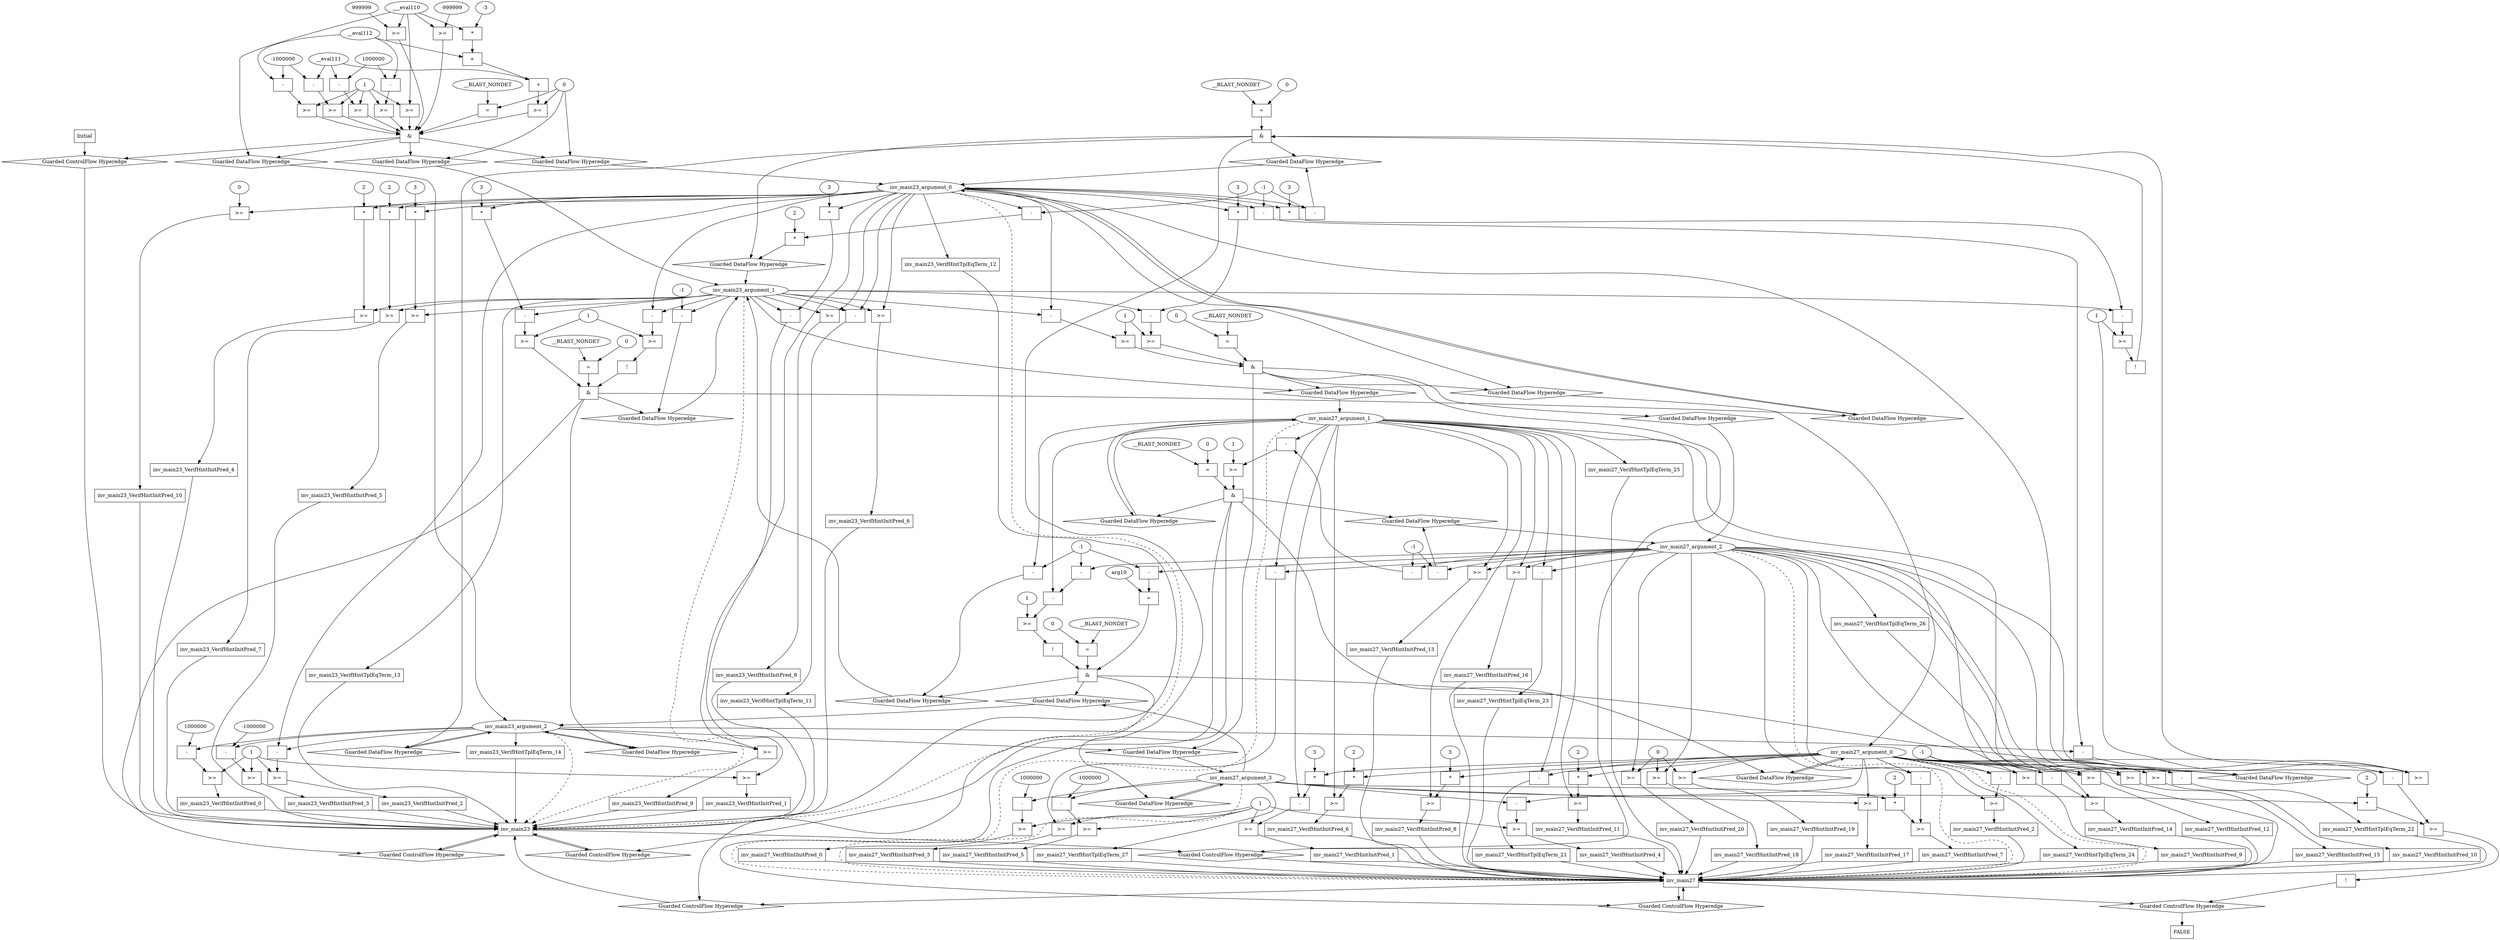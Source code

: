 digraph dag {
inv_main23 [label="inv_main23" shape="rect"];
inv_main27 [label="inv_main27" shape="rect"];
FALSE [label="FALSE" shape="rect"];
Initial [label="Initial" shape="rect"];
ControlFowHyperEdge_0 [label="Guarded ControlFlow Hyperedge" shape="diamond"];
Initial -> ControlFowHyperEdge_0[label=""]
ControlFowHyperEdge_0 -> inv_main23[label=""]
ControlFowHyperEdge_1 [label="Guarded ControlFlow Hyperedge" shape="diamond"];
inv_main23 -> ControlFowHyperEdge_1[label=""]
ControlFowHyperEdge_1 -> inv_main23[label=""]
ControlFowHyperEdge_2 [label="Guarded ControlFlow Hyperedge" shape="diamond"];
inv_main23 -> ControlFowHyperEdge_2[label=""]
ControlFowHyperEdge_2 -> inv_main27[label=""]
ControlFowHyperEdge_3 [label="Guarded ControlFlow Hyperedge" shape="diamond"];
inv_main23 -> ControlFowHyperEdge_3[label=""]
ControlFowHyperEdge_3 -> inv_main23[label=""]
ControlFowHyperEdge_4 [label="Guarded ControlFlow Hyperedge" shape="diamond"];
inv_main27 -> ControlFowHyperEdge_4[label=""]
ControlFowHyperEdge_4 -> inv_main27[label=""]
ControlFowHyperEdge_5 [label="Guarded ControlFlow Hyperedge" shape="diamond"];
inv_main27 -> ControlFowHyperEdge_5[label=""]
ControlFowHyperEdge_5 -> inv_main23[label=""]
ControlFowHyperEdge_6 [label="Guarded ControlFlow Hyperedge" shape="diamond"];
inv_main27 -> ControlFowHyperEdge_6[label=""]
ControlFowHyperEdge_6 -> FALSE[label=""]
inv_main23_argument_0 [label="inv_main23_argument_0" shape="oval"];
inv_main23_argument_0 -> inv_main23[label="" style="dashed"]
inv_main23_argument_1 [label="inv_main23_argument_1" shape="oval"];
inv_main23_argument_1 -> inv_main23[label="" style="dashed"]
inv_main23_argument_2 [label="inv_main23_argument_2" shape="oval"];
inv_main23_argument_2 -> inv_main23[label="" style="dashed"]
inv_main27_argument_0 [label="inv_main27_argument_0" shape="oval"];
inv_main27_argument_0 -> inv_main27[label="" style="dashed"]
inv_main27_argument_1 [label="inv_main27_argument_1" shape="oval"];
inv_main27_argument_1 -> inv_main27[label="" style="dashed"]
inv_main27_argument_2 [label="inv_main27_argument_2" shape="oval"];
inv_main27_argument_2 -> inv_main27[label="" style="dashed"]
inv_main27_argument_3 [label="inv_main27_argument_3" shape="oval"];
inv_main27_argument_3 -> inv_main27[label="" style="dashed"]

xxxinv_main23___Initial_0xxx_and [label="&" shape="rect"];
xxxinv_main23___Initial_0xxxguard5_node_0 [label=">=" shape="rect"];
xxxinv_main23___Initial_0xxxguard5_node_1 [label="999999"];
xxxinv_main23___Initial_0xxxguard5_node_1->xxxinv_main23___Initial_0xxxguard5_node_0
xxxinv_main23___Initial_0xxxdataFlow2_node_0->xxxinv_main23___Initial_0xxxguard5_node_0

xxxinv_main23___Initial_0xxxguard5_node_0->xxxinv_main23___Initial_0xxx_and [label=""];
xxxinv_main23___Initial_0xxxguard3_node_0 [label="=" shape="rect"];
xxxinv_main23___Initial_0xxxguard3_node_2 [label="__BLAST_NONDET"];
xxxinv_main23___Initial_0xxxdataFlow_0_node_0->xxxinv_main23___Initial_0xxxguard3_node_0
xxxinv_main23___Initial_0xxxguard3_node_2->xxxinv_main23___Initial_0xxxguard3_node_0

xxxinv_main23___Initial_0xxxguard3_node_0->xxxinv_main23___Initial_0xxx_and [label=""];
xxxinv_main23___Initial_0xxxguard6_node_0 [label=">=" shape="rect"];
xxxinv_main23___Initial_0xxxguard6_node_1 [label="+" shape="rect"];
xxxinv_main23___Initial_0xxxguard6_node_3 [label="+" shape="rect"];
xxxinv_main23___Initial_0xxxguard6_node_5 [label="*" shape="rect"];
xxxinv_main23___Initial_0xxxguard6_node_6 [label="-3"];
xxxinv_main23___Initial_0xxxguard6_node_1->xxxinv_main23___Initial_0xxxguard6_node_0
xxxinv_main23___Initial_0xxxdataFlow_0_node_0->xxxinv_main23___Initial_0xxxguard6_node_0
xxxinv_main23___Initial_0xxxguard_0_node_2->xxxinv_main23___Initial_0xxxguard6_node_1
xxxinv_main23___Initial_0xxxguard6_node_3->xxxinv_main23___Initial_0xxxguard6_node_1
xxxinv_main23___Initial_0xxxguard2_node_3->xxxinv_main23___Initial_0xxxguard6_node_3
xxxinv_main23___Initial_0xxxguard6_node_5->xxxinv_main23___Initial_0xxxguard6_node_3
xxxinv_main23___Initial_0xxxdataFlow2_node_0->xxxinv_main23___Initial_0xxxguard6_node_5
xxxinv_main23___Initial_0xxxguard6_node_6->xxxinv_main23___Initial_0xxxguard6_node_5

xxxinv_main23___Initial_0xxxguard6_node_0->xxxinv_main23___Initial_0xxx_and [label=""];
xxxinv_main23___Initial_0xxxguard4_node_0 [label=">=" shape="rect"];
xxxinv_main23___Initial_0xxxdataFlow2_node_0->xxxinv_main23___Initial_0xxxguard4_node_0
xxxinv_main23___Initial_0xxxguard_0_node_4->xxxinv_main23___Initial_0xxxguard4_node_0

xxxinv_main23___Initial_0xxxguard4_node_0->xxxinv_main23___Initial_0xxx_and [label=""];
xxxinv_main23___Initial_0xxxguard7_node_0 [label=">=" shape="rect"];
xxxinv_main23___Initial_0xxxguard7_node_2 [label="-999999"];
xxxinv_main23___Initial_0xxxdataFlow2_node_0->xxxinv_main23___Initial_0xxxguard7_node_0
xxxinv_main23___Initial_0xxxguard7_node_2->xxxinv_main23___Initial_0xxxguard7_node_0

xxxinv_main23___Initial_0xxxguard7_node_0->xxxinv_main23___Initial_0xxx_and [label=""];
xxxinv_main23___Initial_0xxxguard_0_node_0 [label=">=" shape="rect"];
xxxinv_main23___Initial_0xxxguard_0_node_1 [label="-" shape="rect"];
xxxinv_main23___Initial_0xxxguard_0_node_2 [label="__eval111"];
xxxinv_main23___Initial_0xxxguard_0_node_3 [label="-1000000"];
xxxinv_main23___Initial_0xxxguard_0_node_4 [label="1"];
xxxinv_main23___Initial_0xxxguard_0_node_1->xxxinv_main23___Initial_0xxxguard_0_node_0
xxxinv_main23___Initial_0xxxguard_0_node_4->xxxinv_main23___Initial_0xxxguard_0_node_0
xxxinv_main23___Initial_0xxxguard_0_node_2->xxxinv_main23___Initial_0xxxguard_0_node_1
xxxinv_main23___Initial_0xxxguard_0_node_3->xxxinv_main23___Initial_0xxxguard_0_node_1

xxxinv_main23___Initial_0xxxguard_0_node_0->xxxinv_main23___Initial_0xxx_and [label=""];
xxxinv_main23___Initial_0xxxguard2_node_0 [label=">=" shape="rect"];
xxxinv_main23___Initial_0xxxguard2_node_1 [label="-" shape="rect"];
xxxinv_main23___Initial_0xxxguard2_node_3 [label="__eval112"];
xxxinv_main23___Initial_0xxxguard2_node_1->xxxinv_main23___Initial_0xxxguard2_node_0
xxxinv_main23___Initial_0xxxguard_0_node_4->xxxinv_main23___Initial_0xxxguard2_node_0
xxxinv_main23___Initial_0xxxguard1_node_2->xxxinv_main23___Initial_0xxxguard2_node_1
xxxinv_main23___Initial_0xxxguard2_node_3->xxxinv_main23___Initial_0xxxguard2_node_1

xxxinv_main23___Initial_0xxxguard2_node_0->xxxinv_main23___Initial_0xxx_and [label=""];
xxxinv_main23___Initial_0xxxguard8_node_0 [label=">=" shape="rect"];
xxxinv_main23___Initial_0xxxguard8_node_1 [label="-" shape="rect"];
xxxinv_main23___Initial_0xxxguard8_node_1->xxxinv_main23___Initial_0xxxguard8_node_0
xxxinv_main23___Initial_0xxxguard_0_node_4->xxxinv_main23___Initial_0xxxguard8_node_0
xxxinv_main23___Initial_0xxxguard2_node_3->xxxinv_main23___Initial_0xxxguard8_node_1
xxxinv_main23___Initial_0xxxguard_0_node_3->xxxinv_main23___Initial_0xxxguard8_node_1

xxxinv_main23___Initial_0xxxguard8_node_0->xxxinv_main23___Initial_0xxx_and [label=""];
xxxinv_main23___Initial_0xxxguard1_node_0 [label=">=" shape="rect"];
xxxinv_main23___Initial_0xxxguard1_node_1 [label="-" shape="rect"];
xxxinv_main23___Initial_0xxxguard1_node_2 [label="1000000"];
xxxinv_main23___Initial_0xxxguard1_node_1->xxxinv_main23___Initial_0xxxguard1_node_0
xxxinv_main23___Initial_0xxxguard_0_node_4->xxxinv_main23___Initial_0xxxguard1_node_0
xxxinv_main23___Initial_0xxxguard1_node_2->xxxinv_main23___Initial_0xxxguard1_node_1
xxxinv_main23___Initial_0xxxguard_0_node_2->xxxinv_main23___Initial_0xxxguard1_node_1

xxxinv_main23___Initial_0xxxguard1_node_0->xxxinv_main23___Initial_0xxx_and [label=""];
xxxinv_main23___Initial_0xxx_and->ControlFowHyperEdge_0 [label=""];
xxxinv_main23___Initial_0xxxdataFlow_0_node_0 [label="0"];

xxxinv_main23___Initial_0xxxdataFlow_0_node_0->DataFowHyperEdge_0_inv_main23_argument_0 [label=""];

xxxinv_main23___Initial_0xxxdataFlow_0_node_0->DataFowHyperEdge_0_inv_main23_argument_1 [label=""];
xxxinv_main23___Initial_0xxxdataFlow2_node_0 [label="___eval110"];

xxxinv_main23___Initial_0xxxdataFlow2_node_0->DataFowHyperEdge_0_inv_main23_argument_2 [label=""];
xxxinv_main23___inv_main23_1xxx_and [label="&" shape="rect"];
xxxinv_main23___inv_main23_1xxxguard_0_node_0 [label=">=" shape="rect"];
xxxinv_main23___inv_main23_1xxxguard_0_node_1 [label="-" shape="rect"];
xxxinv_main23___inv_main23_1xxxguard_0_node_3 [label="-" shape="rect"];
xxxinv_main23___inv_main23_1xxxguard_0_node_6 [label="1"];
xxxinv_main23___inv_main23_1xxxguard_0_node_1->xxxinv_main23___inv_main23_1xxxguard_0_node_0
xxxinv_main23___inv_main23_1xxxguard_0_node_6->xxxinv_main23___inv_main23_1xxxguard_0_node_0
inv_main23_argument_2->xxxinv_main23___inv_main23_1xxxguard_0_node_1
xxxinv_main23___inv_main23_1xxxguard_0_node_3->xxxinv_main23___inv_main23_1xxxguard_0_node_1
inv_main23_argument_0->xxxinv_main23___inv_main23_1xxxguard_0_node_3
xxxinv_main23___inv_main23_1xxxdataFlow_0_node_2->xxxinv_main23___inv_main23_1xxxguard_0_node_3

xxxinv_main23___inv_main23_1xxxguard_0_node_0->xxxinv_main23___inv_main23_1xxx_and [label=""];
xxxinv_main23___inv_main23_1xxxguard1_node_0 [label="!" shape="rect"];
xxxinv_main23___inv_main23_1xxxguard1_node_1 [label=">=" shape="rect"];
xxxinv_main23___inv_main23_1xxxguard1_node_2 [label="-" shape="rect"];
xxxinv_main23___inv_main23_1xxxguard1_node_3 [label="*" shape="rect"];
xxxinv_main23___inv_main23_1xxxguard1_node_4 [label="3"];
xxxinv_main23___inv_main23_1xxxguard1_node_1->xxxinv_main23___inv_main23_1xxxguard1_node_0
xxxinv_main23___inv_main23_1xxxguard1_node_2->xxxinv_main23___inv_main23_1xxxguard1_node_1
xxxinv_main23___inv_main23_1xxxguard_0_node_6->xxxinv_main23___inv_main23_1xxxguard1_node_1
xxxinv_main23___inv_main23_1xxxguard1_node_3->xxxinv_main23___inv_main23_1xxxguard1_node_2
inv_main23_argument_1->xxxinv_main23___inv_main23_1xxxguard1_node_2
xxxinv_main23___inv_main23_1xxxguard1_node_4->xxxinv_main23___inv_main23_1xxxguard1_node_3
inv_main23_argument_0->xxxinv_main23___inv_main23_1xxxguard1_node_3

xxxinv_main23___inv_main23_1xxxguard1_node_0->xxxinv_main23___inv_main23_1xxx_and [label=""];
xxxinv_main23___inv_main23_1xxxguard2_node_0 [label="=" shape="rect"];
xxxinv_main23___inv_main23_1xxxguard2_node_1 [label="__BLAST_NONDET"];
xxxinv_main23___inv_main23_1xxxguard2_node_2 [label="0"];
xxxinv_main23___inv_main23_1xxxguard2_node_1->xxxinv_main23___inv_main23_1xxxguard2_node_0
xxxinv_main23___inv_main23_1xxxguard2_node_2->xxxinv_main23___inv_main23_1xxxguard2_node_0

xxxinv_main23___inv_main23_1xxxguard2_node_0->xxxinv_main23___inv_main23_1xxx_and [label=""];
xxxinv_main23___inv_main23_1xxx_and->ControlFowHyperEdge_1 [label=""];
xxxinv_main23___inv_main23_1xxxdataFlow_0_node_0 [label="-" shape="rect"];
xxxinv_main23___inv_main23_1xxxdataFlow_0_node_2 [label="-1"];
inv_main23_argument_0->xxxinv_main23___inv_main23_1xxxdataFlow_0_node_0
xxxinv_main23___inv_main23_1xxxdataFlow_0_node_2->xxxinv_main23___inv_main23_1xxxdataFlow_0_node_0

xxxinv_main23___inv_main23_1xxxdataFlow_0_node_0->DataFowHyperEdge_1_inv_main23_argument_0 [label=""];
xxxinv_main23___inv_main23_1xxxdataFlow1_node_0 [label="*" shape="rect"];
xxxinv_main23___inv_main23_1xxxdataFlow1_node_1 [label="2"];
xxxinv_main23___inv_main23_1xxxdataFlow1_node_2 [label="-" shape="rect"];
xxxinv_main23___inv_main23_1xxxdataFlow1_node_1->xxxinv_main23___inv_main23_1xxxdataFlow1_node_0
xxxinv_main23___inv_main23_1xxxdataFlow1_node_2->xxxinv_main23___inv_main23_1xxxdataFlow1_node_0
inv_main23_argument_0->xxxinv_main23___inv_main23_1xxxdataFlow1_node_2
xxxinv_main23___inv_main23_1xxxdataFlow_0_node_2->xxxinv_main23___inv_main23_1xxxdataFlow1_node_2

xxxinv_main23___inv_main23_1xxxdataFlow1_node_0->DataFowHyperEdge_1_inv_main23_argument_1 [label=""];
xxxinv_main27___inv_main23_2xxx_and [label="&" shape="rect"];
xxxinv_main27___inv_main23_2xxxguard_0_node_0 [label=">=" shape="rect"];
xxxinv_main27___inv_main23_2xxxguard_0_node_1 [label="-" shape="rect"];
xxxinv_main27___inv_main23_2xxxguard_0_node_4 [label="1"];
xxxinv_main27___inv_main23_2xxxguard_0_node_1->xxxinv_main27___inv_main23_2xxxguard_0_node_0
xxxinv_main27___inv_main23_2xxxguard_0_node_4->xxxinv_main27___inv_main23_2xxxguard_0_node_0
inv_main23_argument_1->xxxinv_main27___inv_main23_2xxxguard_0_node_1
inv_main23_argument_0->xxxinv_main27___inv_main23_2xxxguard_0_node_1

xxxinv_main27___inv_main23_2xxxguard_0_node_0->xxxinv_main27___inv_main23_2xxx_and [label=""];
xxxinv_main27___inv_main23_2xxxguard1_node_0 [label=">=" shape="rect"];
xxxinv_main27___inv_main23_2xxxguard1_node_1 [label="-" shape="rect"];
xxxinv_main27___inv_main23_2xxxguard1_node_2 [label="*" shape="rect"];
xxxinv_main27___inv_main23_2xxxguard1_node_3 [label="3"];
xxxinv_main27___inv_main23_2xxxguard1_node_1->xxxinv_main27___inv_main23_2xxxguard1_node_0
xxxinv_main27___inv_main23_2xxxguard_0_node_4->xxxinv_main27___inv_main23_2xxxguard1_node_0
xxxinv_main27___inv_main23_2xxxguard1_node_2->xxxinv_main27___inv_main23_2xxxguard1_node_1
inv_main23_argument_1->xxxinv_main27___inv_main23_2xxxguard1_node_1
xxxinv_main27___inv_main23_2xxxguard1_node_3->xxxinv_main27___inv_main23_2xxxguard1_node_2
inv_main23_argument_0->xxxinv_main27___inv_main23_2xxxguard1_node_2

xxxinv_main27___inv_main23_2xxxguard1_node_0->xxxinv_main27___inv_main23_2xxx_and [label=""];
xxxinv_main27___inv_main23_2xxxguard2_node_0 [label="=" shape="rect"];
xxxinv_main27___inv_main23_2xxxguard2_node_1 [label="__BLAST_NONDET"];
xxxinv_main27___inv_main23_2xxxguard2_node_2 [label="0"];
xxxinv_main27___inv_main23_2xxxguard2_node_1->xxxinv_main27___inv_main23_2xxxguard2_node_0
xxxinv_main27___inv_main23_2xxxguard2_node_2->xxxinv_main27___inv_main23_2xxxguard2_node_0

xxxinv_main27___inv_main23_2xxxguard2_node_0->xxxinv_main27___inv_main23_2xxx_and [label=""];
xxxinv_main27___inv_main23_2xxx_and->ControlFowHyperEdge_2 [label=""];

inv_main23_argument_0->DataFowHyperEdge_2_inv_main27_argument_0 [label=""];
xxxinv_main23___inv_main23_3xxx_and [label="&" shape="rect"];
xxxinv_main23___inv_main23_3xxxguard_0_node_0 [label="!" shape="rect"];
xxxinv_main23___inv_main23_3xxxguard_0_node_1 [label=">=" shape="rect"];
xxxinv_main23___inv_main23_3xxxguard_0_node_2 [label="-" shape="rect"];
xxxinv_main23___inv_main23_3xxxguard_0_node_5 [label="1"];
xxxinv_main23___inv_main23_3xxxguard_0_node_1->xxxinv_main23___inv_main23_3xxxguard_0_node_0
xxxinv_main23___inv_main23_3xxxguard_0_node_2->xxxinv_main23___inv_main23_3xxxguard_0_node_1
xxxinv_main23___inv_main23_3xxxguard_0_node_5->xxxinv_main23___inv_main23_3xxxguard_0_node_1
inv_main23_argument_1->xxxinv_main23___inv_main23_3xxxguard_0_node_2
inv_main23_argument_0->xxxinv_main23___inv_main23_3xxxguard_0_node_2

xxxinv_main23___inv_main23_3xxxguard_0_node_0->xxxinv_main23___inv_main23_3xxx_and [label=""];
xxxinv_main23___inv_main23_3xxxguard1_node_0 [label=">=" shape="rect"];
xxxinv_main23___inv_main23_3xxxguard1_node_1 [label="-" shape="rect"];
xxxinv_main23___inv_main23_3xxxguard1_node_2 [label="*" shape="rect"];
xxxinv_main23___inv_main23_3xxxguard1_node_3 [label="3"];
xxxinv_main23___inv_main23_3xxxguard1_node_1->xxxinv_main23___inv_main23_3xxxguard1_node_0
xxxinv_main23___inv_main23_3xxxguard_0_node_5->xxxinv_main23___inv_main23_3xxxguard1_node_0
xxxinv_main23___inv_main23_3xxxguard1_node_2->xxxinv_main23___inv_main23_3xxxguard1_node_1
inv_main23_argument_1->xxxinv_main23___inv_main23_3xxxguard1_node_1
xxxinv_main23___inv_main23_3xxxguard1_node_3->xxxinv_main23___inv_main23_3xxxguard1_node_2
inv_main23_argument_0->xxxinv_main23___inv_main23_3xxxguard1_node_2

xxxinv_main23___inv_main23_3xxxguard1_node_0->xxxinv_main23___inv_main23_3xxx_and [label=""];
xxxinv_main23___inv_main23_3xxxguard2_node_0 [label="=" shape="rect"];
xxxinv_main23___inv_main23_3xxxguard2_node_1 [label="__BLAST_NONDET"];
xxxinv_main23___inv_main23_3xxxguard2_node_2 [label="0"];
xxxinv_main23___inv_main23_3xxxguard2_node_1->xxxinv_main23___inv_main23_3xxxguard2_node_0
xxxinv_main23___inv_main23_3xxxguard2_node_2->xxxinv_main23___inv_main23_3xxxguard2_node_0

xxxinv_main23___inv_main23_3xxxguard2_node_0->xxxinv_main23___inv_main23_3xxx_and [label=""];
xxxinv_main23___inv_main23_3xxx_and->ControlFowHyperEdge_3 [label=""];

inv_main23_argument_0->DataFowHyperEdge_3_inv_main23_argument_0 [label=""];
xxxinv_main23___inv_main23_3xxxdataFlow1_node_0 [label="-" shape="rect"];
xxxinv_main23___inv_main23_3xxxdataFlow1_node_2 [label="-1"];
inv_main23_argument_1->xxxinv_main23___inv_main23_3xxxdataFlow1_node_0
xxxinv_main23___inv_main23_3xxxdataFlow1_node_2->xxxinv_main23___inv_main23_3xxxdataFlow1_node_0

xxxinv_main23___inv_main23_3xxxdataFlow1_node_0->DataFowHyperEdge_3_inv_main23_argument_1 [label=""];
xxxinv_main27___inv_main27_4xxx_and [label="&" shape="rect"];
xxxinv_main27___inv_main27_4xxxguard_0_node_0 [label=">=" shape="rect"];
xxxinv_main27___inv_main27_4xxxguard_0_node_1 [label="-" shape="rect"];
xxxinv_main27___inv_main27_4xxxguard_0_node_3 [label="-" shape="rect"];
xxxinv_main27___inv_main27_4xxxguard_0_node_6 [label="1"];
xxxinv_main27___inv_main27_4xxxguard_0_node_1->xxxinv_main27___inv_main27_4xxxguard_0_node_0
xxxinv_main27___inv_main27_4xxxguard_0_node_6->xxxinv_main27___inv_main27_4xxxguard_0_node_0
inv_main27_argument_1->xxxinv_main27___inv_main27_4xxxguard_0_node_1
xxxinv_main27___inv_main27_4xxxguard_0_node_3->xxxinv_main27___inv_main27_4xxxguard_0_node_1
inv_main27_argument_2->xxxinv_main27___inv_main27_4xxxguard_0_node_3
xxxinv_main27___inv_main27_4xxxdataFlow_0_node_2->xxxinv_main27___inv_main27_4xxxguard_0_node_3

xxxinv_main27___inv_main27_4xxxguard_0_node_0->xxxinv_main27___inv_main27_4xxx_and [label=""];
xxxinv_main27___inv_main27_4xxxguard1_node_0 [label="=" shape="rect"];
xxxinv_main27___inv_main27_4xxxguard1_node_1 [label="__BLAST_NONDET"];
xxxinv_main27___inv_main27_4xxxguard1_node_2 [label="0"];
xxxinv_main27___inv_main27_4xxxguard1_node_1->xxxinv_main27___inv_main27_4xxxguard1_node_0
xxxinv_main27___inv_main27_4xxxguard1_node_2->xxxinv_main27___inv_main27_4xxxguard1_node_0

xxxinv_main27___inv_main27_4xxxguard1_node_0->xxxinv_main27___inv_main27_4xxx_and [label=""];
xxxinv_main27___inv_main27_4xxx_and->ControlFowHyperEdge_4 [label=""];
xxxinv_main27___inv_main27_4xxxdataFlow_0_node_0 [label="-" shape="rect"];
xxxinv_main27___inv_main27_4xxxdataFlow_0_node_2 [label="-1"];
inv_main27_argument_2->xxxinv_main27___inv_main27_4xxxdataFlow_0_node_0
xxxinv_main27___inv_main27_4xxxdataFlow_0_node_2->xxxinv_main27___inv_main27_4xxxdataFlow_0_node_0

xxxinv_main27___inv_main27_4xxxdataFlow_0_node_0->DataFowHyperEdge_4_inv_main27_argument_2 [label=""];
xxxinv_main23___inv_main27_5xxx_and [label="&" shape="rect"];
xxxinv_main23___inv_main27_5xxxguard_0_node_0 [label="!" shape="rect"];
xxxinv_main23___inv_main27_5xxxguard_0_node_1 [label=">=" shape="rect"];
xxxinv_main23___inv_main27_5xxxguard_0_node_2 [label="-" shape="rect"];
xxxinv_main23___inv_main27_5xxxguard_0_node_4 [label="-" shape="rect"];
xxxinv_main23___inv_main27_5xxxguard_0_node_7 [label="1"];
xxxinv_main23___inv_main27_5xxxguard_0_node_1->xxxinv_main23___inv_main27_5xxxguard_0_node_0
xxxinv_main23___inv_main27_5xxxguard_0_node_2->xxxinv_main23___inv_main27_5xxxguard_0_node_1
xxxinv_main23___inv_main27_5xxxguard_0_node_7->xxxinv_main23___inv_main27_5xxxguard_0_node_1
inv_main27_argument_1->xxxinv_main23___inv_main27_5xxxguard_0_node_2
xxxinv_main23___inv_main27_5xxxguard_0_node_4->xxxinv_main23___inv_main27_5xxxguard_0_node_2
inv_main27_argument_2->xxxinv_main23___inv_main27_5xxxguard_0_node_4
xxxinv_main23___inv_main27_5xxxdataFlow_0_node_2->xxxinv_main23___inv_main27_5xxxguard_0_node_4

xxxinv_main23___inv_main27_5xxxguard_0_node_0->xxxinv_main23___inv_main27_5xxx_and [label=""];
xxxinv_main23___inv_main27_5xxxguard1_node_0 [label="=" shape="rect"];
xxxinv_main23___inv_main27_5xxxguard1_node_1 [label="-" shape="rect"];
xxxinv_main23___inv_main27_5xxxguard1_node_4 [label="arg10"];
xxxinv_main23___inv_main27_5xxxguard1_node_1->xxxinv_main23___inv_main27_5xxxguard1_node_0
xxxinv_main23___inv_main27_5xxxguard1_node_4->xxxinv_main23___inv_main27_5xxxguard1_node_0
inv_main27_argument_2->xxxinv_main23___inv_main27_5xxxguard1_node_1
xxxinv_main23___inv_main27_5xxxdataFlow_0_node_2->xxxinv_main23___inv_main27_5xxxguard1_node_1

xxxinv_main23___inv_main27_5xxxguard1_node_0->xxxinv_main23___inv_main27_5xxx_and [label=""];
xxxinv_main23___inv_main27_5xxxguard2_node_0 [label="=" shape="rect"];
xxxinv_main23___inv_main27_5xxxguard2_node_1 [label="__BLAST_NONDET"];
xxxinv_main23___inv_main27_5xxxguard2_node_2 [label="0"];
xxxinv_main23___inv_main27_5xxxguard2_node_1->xxxinv_main23___inv_main27_5xxxguard2_node_0
xxxinv_main23___inv_main27_5xxxguard2_node_2->xxxinv_main23___inv_main27_5xxxguard2_node_0

xxxinv_main23___inv_main27_5xxxguard2_node_0->xxxinv_main23___inv_main27_5xxx_and [label=""];
xxxinv_main23___inv_main27_5xxx_and->ControlFowHyperEdge_5 [label=""];
xxxinv_main23___inv_main27_5xxxdataFlow_0_node_0 [label="-" shape="rect"];
xxxinv_main23___inv_main27_5xxxdataFlow_0_node_2 [label="-1"];
inv_main27_argument_1->xxxinv_main23___inv_main27_5xxxdataFlow_0_node_0
xxxinv_main23___inv_main27_5xxxdataFlow_0_node_2->xxxinv_main23___inv_main27_5xxxdataFlow_0_node_0

xxxinv_main23___inv_main27_5xxxdataFlow_0_node_0->DataFowHyperEdge_5_inv_main23_argument_1 [label=""];
xxxFALSE___inv_main27_6xxxguard_0_node_0 [label="!" shape="rect"];
xxxFALSE___inv_main27_6xxxguard_0_node_1 [label=">=" shape="rect"];
xxxFALSE___inv_main27_6xxxguard_0_node_2 [label="*" shape="rect"];
xxxFALSE___inv_main27_6xxxguard_0_node_3 [label="2"];
xxxFALSE___inv_main27_6xxxguard_0_node_5 [label="-" shape="rect"];
xxxFALSE___inv_main27_6xxxguard_0_node_1->xxxFALSE___inv_main27_6xxxguard_0_node_0
xxxFALSE___inv_main27_6xxxguard_0_node_2->xxxFALSE___inv_main27_6xxxguard_0_node_1
xxxFALSE___inv_main27_6xxxguard_0_node_5->xxxFALSE___inv_main27_6xxxguard_0_node_1
xxxFALSE___inv_main27_6xxxguard_0_node_3->xxxFALSE___inv_main27_6xxxguard_0_node_2
inv_main27_argument_3->xxxFALSE___inv_main27_6xxxguard_0_node_2
inv_main27_argument_2->xxxFALSE___inv_main27_6xxxguard_0_node_5
inv_main27_argument_0->xxxFALSE___inv_main27_6xxxguard_0_node_5

xxxFALSE___inv_main27_6xxxguard_0_node_0->ControlFowHyperEdge_6 [label=""];
DataFowHyperEdge_0_inv_main23_argument_0 [label="Guarded DataFlow Hyperedge" shape="diamond"];
DataFowHyperEdge_0_inv_main23_argument_0 -> inv_main23_argument_0[label=""]
xxxinv_main23___Initial_0xxx_and -> DataFowHyperEdge_0_inv_main23_argument_0[label=""]
DataFowHyperEdge_0_inv_main23_argument_1 [label="Guarded DataFlow Hyperedge" shape="diamond"];
DataFowHyperEdge_0_inv_main23_argument_1 -> inv_main23_argument_1[label=""]
xxxinv_main23___Initial_0xxx_and -> DataFowHyperEdge_0_inv_main23_argument_1[label=""]
DataFowHyperEdge_0_inv_main23_argument_2 [label="Guarded DataFlow Hyperedge" shape="diamond"];
DataFowHyperEdge_0_inv_main23_argument_2 -> inv_main23_argument_2[label=""]
xxxinv_main23___Initial_0xxx_and -> DataFowHyperEdge_0_inv_main23_argument_2[label=""]
DataFowHyperEdge_1_inv_main23_argument_0 [label="Guarded DataFlow Hyperedge" shape="diamond"];
DataFowHyperEdge_1_inv_main23_argument_0 -> inv_main23_argument_0[label=""]
xxxinv_main23___inv_main23_1xxx_and -> DataFowHyperEdge_1_inv_main23_argument_0[label=""]
DataFowHyperEdge_1_inv_main23_argument_1 [label="Guarded DataFlow Hyperedge" shape="diamond"];
DataFowHyperEdge_1_inv_main23_argument_1 -> inv_main23_argument_1[label=""]
xxxinv_main23___inv_main23_1xxx_and -> DataFowHyperEdge_1_inv_main23_argument_1[label=""]
DataFowHyperEdge_1_inv_main23_argument_2 [label="Guarded DataFlow Hyperedge" shape="diamond"];
DataFowHyperEdge_1_inv_main23_argument_2 -> inv_main23_argument_2[label=""]
xxxinv_main23___inv_main23_1xxx_and -> DataFowHyperEdge_1_inv_main23_argument_2[label=""]
DataFowHyperEdge_2_inv_main27_argument_0 [label="Guarded DataFlow Hyperedge" shape="diamond"];
DataFowHyperEdge_2_inv_main27_argument_0 -> inv_main27_argument_0[label=""]
xxxinv_main27___inv_main23_2xxx_and -> DataFowHyperEdge_2_inv_main27_argument_0[label=""]
DataFowHyperEdge_2_inv_main27_argument_1 [label="Guarded DataFlow Hyperedge" shape="diamond"];
DataFowHyperEdge_2_inv_main27_argument_1 -> inv_main27_argument_1[label=""]
xxxinv_main27___inv_main23_2xxx_and -> DataFowHyperEdge_2_inv_main27_argument_1[label=""]
DataFowHyperEdge_2_inv_main27_argument_2 [label="Guarded DataFlow Hyperedge" shape="diamond"];
DataFowHyperEdge_2_inv_main27_argument_2 -> inv_main27_argument_2[label=""]
xxxinv_main27___inv_main23_2xxx_and -> DataFowHyperEdge_2_inv_main27_argument_2[label=""]
DataFowHyperEdge_2_inv_main27_argument_3 [label="Guarded DataFlow Hyperedge" shape="diamond"];
DataFowHyperEdge_2_inv_main27_argument_3 -> inv_main27_argument_3[label=""]
xxxinv_main27___inv_main23_2xxx_and -> DataFowHyperEdge_2_inv_main27_argument_3[label=""]
DataFowHyperEdge_3_inv_main23_argument_0 [label="Guarded DataFlow Hyperedge" shape="diamond"];
DataFowHyperEdge_3_inv_main23_argument_0 -> inv_main23_argument_0[label=""]
xxxinv_main23___inv_main23_3xxx_and -> DataFowHyperEdge_3_inv_main23_argument_0[label=""]
DataFowHyperEdge_3_inv_main23_argument_1 [label="Guarded DataFlow Hyperedge" shape="diamond"];
DataFowHyperEdge_3_inv_main23_argument_1 -> inv_main23_argument_1[label=""]
xxxinv_main23___inv_main23_3xxx_and -> DataFowHyperEdge_3_inv_main23_argument_1[label=""]
DataFowHyperEdge_3_inv_main23_argument_2 [label="Guarded DataFlow Hyperedge" shape="diamond"];
DataFowHyperEdge_3_inv_main23_argument_2 -> inv_main23_argument_2[label=""]
xxxinv_main23___inv_main23_3xxx_and -> DataFowHyperEdge_3_inv_main23_argument_2[label=""]
DataFowHyperEdge_4_inv_main27_argument_0 [label="Guarded DataFlow Hyperedge" shape="diamond"];
DataFowHyperEdge_4_inv_main27_argument_0 -> inv_main27_argument_0[label=""]
xxxinv_main27___inv_main27_4xxx_and -> DataFowHyperEdge_4_inv_main27_argument_0[label=""]
DataFowHyperEdge_4_inv_main27_argument_1 [label="Guarded DataFlow Hyperedge" shape="diamond"];
DataFowHyperEdge_4_inv_main27_argument_1 -> inv_main27_argument_1[label=""]
xxxinv_main27___inv_main27_4xxx_and -> DataFowHyperEdge_4_inv_main27_argument_1[label=""]
DataFowHyperEdge_4_inv_main27_argument_2 [label="Guarded DataFlow Hyperedge" shape="diamond"];
DataFowHyperEdge_4_inv_main27_argument_2 -> inv_main27_argument_2[label=""]
xxxinv_main27___inv_main27_4xxx_and -> DataFowHyperEdge_4_inv_main27_argument_2[label=""]
DataFowHyperEdge_4_inv_main27_argument_3 [label="Guarded DataFlow Hyperedge" shape="diamond"];
DataFowHyperEdge_4_inv_main27_argument_3 -> inv_main27_argument_3[label=""]
xxxinv_main27___inv_main27_4xxx_and -> DataFowHyperEdge_4_inv_main27_argument_3[label=""]
DataFowHyperEdge_5_inv_main23_argument_0 [label="Guarded DataFlow Hyperedge" shape="diamond"];
DataFowHyperEdge_5_inv_main23_argument_0 -> inv_main23_argument_0[label=""]
xxxinv_main23___inv_main27_5xxx_and -> DataFowHyperEdge_5_inv_main23_argument_0[label=""]
DataFowHyperEdge_5_inv_main23_argument_1 [label="Guarded DataFlow Hyperedge" shape="diamond"];
DataFowHyperEdge_5_inv_main23_argument_1 -> inv_main23_argument_1[label=""]
xxxinv_main23___inv_main27_5xxx_and -> DataFowHyperEdge_5_inv_main23_argument_1[label=""]
DataFowHyperEdge_5_inv_main23_argument_2 [label="Guarded DataFlow Hyperedge" shape="diamond"];
DataFowHyperEdge_5_inv_main23_argument_2 -> inv_main23_argument_2[label=""]
xxxinv_main23___inv_main27_5xxx_and -> DataFowHyperEdge_5_inv_main23_argument_2[label=""]
inv_main23_argument_2 -> DataFowHyperEdge_1_inv_main23_argument_2[label=""]
inv_main23_argument_1 -> DataFowHyperEdge_2_inv_main27_argument_1[label=""]
inv_main23_argument_2 -> DataFowHyperEdge_2_inv_main27_argument_3[label=""]
inv_main23_argument_2 -> DataFowHyperEdge_3_inv_main23_argument_2[label=""]
inv_main27_argument_0 -> DataFowHyperEdge_4_inv_main27_argument_0[label=""]
inv_main27_argument_1 -> DataFowHyperEdge_4_inv_main27_argument_1[label=""]
inv_main27_argument_3 -> DataFowHyperEdge_4_inv_main27_argument_3[label=""]
inv_main27_argument_0 -> DataFowHyperEdge_5_inv_main23_argument_0[label=""]
inv_main27_argument_3 -> DataFowHyperEdge_5_inv_main23_argument_2[label=""]




inv_main23_VerifHintInitPred_0 [label="inv_main23_VerifHintInitPred_0" shape="rect"];
inv_main23predicate_0_node_0 -> inv_main23_VerifHintInitPred_0[label="" ];
inv_main23_VerifHintInitPred_0 -> inv_main23[label="" ];
inv_main23predicate_0_node_0 [label=">=" shape="rect"];
inv_main23predicate_0_node_1 [label="-" shape="rect"];
inv_main23predicate_0_node_2 [label="1000000"];
inv_main23_argument_2 [label="inv_main23_argument_2"];
inv_main23predicate_0_node_4 [label="1"];
inv_main23predicate_0_node_1->inv_main23predicate_0_node_0
inv_main23predicate_0_node_4->inv_main23predicate_0_node_0
inv_main23predicate_0_node_2->inv_main23predicate_0_node_1
inv_main23_argument_2->inv_main23predicate_0_node_1

inv_main23_VerifHintInitPred_1 [label="inv_main23_VerifHintInitPred_1" shape="rect"];
inv_main23predicate_1_node_0 -> inv_main23_VerifHintInitPred_1[label="" ];
inv_main23_VerifHintInitPred_1 -> inv_main23[label="" ];
inv_main23predicate_1_node_0 [label=">=" shape="rect"];
inv_main23predicate_1_node_1 [label="-" shape="rect"];
inv_main23predicate_1_node_2 [label="*" shape="rect"];
inv_main23predicate_1_node_3 [label="3"];
inv_main23_argument_0 [label="inv_main23_argument_0"];
inv_main23_argument_1 [label="inv_main23_argument_1"];
inv_main23predicate_1_node_1->inv_main23predicate_1_node_0
inv_main23predicate_0_node_4->inv_main23predicate_1_node_0
inv_main23predicate_1_node_2->inv_main23predicate_1_node_1
inv_main23_argument_1->inv_main23predicate_1_node_1
inv_main23predicate_1_node_3->inv_main23predicate_1_node_2
inv_main23_argument_0->inv_main23predicate_1_node_2

inv_main23_VerifHintInitPred_2 [label="inv_main23_VerifHintInitPred_2" shape="rect"];
inv_main23predicate_2_node_0 -> inv_main23_VerifHintInitPred_2[label="" ];
inv_main23_VerifHintInitPred_2 -> inv_main23[label="" ];
inv_main23predicate_2_node_0 [label=">=" shape="rect"];
inv_main23predicate_2_node_1 [label="-" shape="rect"];
inv_main23_argument_2 [label="inv_main23_argument_2"];
inv_main23_argument_0 [label="inv_main23_argument_0"];
inv_main23predicate_2_node_1->inv_main23predicate_2_node_0
inv_main23predicate_0_node_4->inv_main23predicate_2_node_0
inv_main23_argument_0->inv_main23predicate_2_node_1
inv_main23_argument_2->inv_main23predicate_2_node_1

inv_main23_VerifHintInitPred_3 [label="inv_main23_VerifHintInitPred_3" shape="rect"];
inv_main23predicate_3_node_0 -> inv_main23_VerifHintInitPred_3[label="" ];
inv_main23_VerifHintInitPred_3 -> inv_main23[label="" ];
inv_main23predicate_3_node_0 [label=">=" shape="rect"];
inv_main23predicate_3_node_1 [label="-" shape="rect"];
inv_main23_argument_2 [label="inv_main23_argument_2"];
inv_main23predicate_3_node_3 [label="-1000000"];
inv_main23predicate_3_node_1->inv_main23predicate_3_node_0
inv_main23predicate_0_node_4->inv_main23predicate_3_node_0
inv_main23predicate_3_node_3->inv_main23predicate_3_node_1
inv_main23_argument_2->inv_main23predicate_3_node_1

inv_main23_VerifHintInitPred_4 [label="inv_main23_VerifHintInitPred_4" shape="rect"];
inv_main23predicate_4_node_0 -> inv_main23_VerifHintInitPred_4[label="" ];
inv_main23_VerifHintInitPred_4 -> inv_main23[label="" ];
inv_main23predicate_4_node_0 [label=">=" shape="rect"];
inv_main23predicate_4_node_1 [label="*" shape="rect"];
inv_main23predicate_4_node_2 [label="2"];
inv_main23_argument_0 [label="inv_main23_argument_0"];
inv_main23_argument_1 [label="inv_main23_argument_1"];
inv_main23predicate_4_node_1->inv_main23predicate_4_node_0
inv_main23_argument_1->inv_main23predicate_4_node_0
inv_main23predicate_4_node_2->inv_main23predicate_4_node_1
inv_main23_argument_0->inv_main23predicate_4_node_1

inv_main23_VerifHintInitPred_5 [label="inv_main23_VerifHintInitPred_5" shape="rect"];
inv_main23predicate_5_node_0 -> inv_main23_VerifHintInitPred_5[label="" ];
inv_main23_VerifHintInitPred_5 -> inv_main23[label="" ];
inv_main23predicate_5_node_0 [label=">=" shape="rect"];
inv_main23predicate_5_node_1 [label="*" shape="rect"];
inv_main23predicate_5_node_2 [label="3"];
inv_main23_argument_0 [label="inv_main23_argument_0"];
inv_main23_argument_1 [label="inv_main23_argument_1"];
inv_main23predicate_5_node_1->inv_main23predicate_5_node_0
inv_main23_argument_1->inv_main23predicate_5_node_0
inv_main23predicate_5_node_2->inv_main23predicate_5_node_1
inv_main23_argument_0->inv_main23predicate_5_node_1

inv_main23_VerifHintInitPred_6 [label="inv_main23_VerifHintInitPred_6" shape="rect"];
inv_main23predicate_6_node_0 -> inv_main23_VerifHintInitPred_6[label="" ];
inv_main23_VerifHintInitPred_6 -> inv_main23[label="" ];
inv_main23predicate_6_node_0 [label=">=" shape="rect"];
inv_main23_argument_0 [label="inv_main23_argument_0"];
inv_main23_argument_1 [label="inv_main23_argument_1"];
inv_main23_argument_1->inv_main23predicate_6_node_0
inv_main23_argument_0->inv_main23predicate_6_node_0

inv_main23_VerifHintInitPred_7 [label="inv_main23_VerifHintInitPred_7" shape="rect"];
inv_main23predicate_7_node_0 -> inv_main23_VerifHintInitPred_7[label="" ];
inv_main23_VerifHintInitPred_7 -> inv_main23[label="" ];
inv_main23predicate_7_node_0 [label=">=" shape="rect"];
inv_main23_argument_1 [label="inv_main23_argument_1"];
inv_main23predicate_7_node_2 [label="*" shape="rect"];
inv_main23predicate_7_node_3 [label="2"];
inv_main23_argument_0 [label="inv_main23_argument_0"];
inv_main23predicate_7_node_2->inv_main23predicate_7_node_0
inv_main23_argument_1->inv_main23predicate_7_node_0
inv_main23predicate_7_node_3->inv_main23predicate_7_node_2
inv_main23_argument_0->inv_main23predicate_7_node_2

inv_main23_VerifHintInitPred_8 [label="inv_main23_VerifHintInitPred_8" shape="rect"];
inv_main23predicate_8_node_0 -> inv_main23_VerifHintInitPred_8[label="" ];
inv_main23_VerifHintInitPred_8 -> inv_main23[label="" ];
inv_main23predicate_8_node_0 [label=">=" shape="rect"];
inv_main23_argument_1 [label="inv_main23_argument_1"];
inv_main23_argument_0 [label="inv_main23_argument_0"];
inv_main23_argument_0->inv_main23predicate_8_node_0
inv_main23_argument_1->inv_main23predicate_8_node_0

inv_main23_VerifHintInitPred_9 [label="inv_main23_VerifHintInitPred_9" shape="rect"];
inv_main23predicate_9_node_0 -> inv_main23_VerifHintInitPred_9[label="" ];
inv_main23_VerifHintInitPred_9 -> inv_main23[label="" ];
inv_main23predicate_9_node_0 [label=">=" shape="rect"];
inv_main23_argument_2 [label="inv_main23_argument_2"];
inv_main23_argument_0 [label="inv_main23_argument_0"];
inv_main23_argument_0->inv_main23predicate_9_node_0
inv_main23_argument_2->inv_main23predicate_9_node_0

inv_main23_VerifHintInitPred_10 [label="inv_main23_VerifHintInitPred_10" shape="rect"];
inv_main23predicate_10_node_0 -> inv_main23_VerifHintInitPred_10[label="" ];
inv_main23_VerifHintInitPred_10 -> inv_main23[label="" ];
inv_main23predicate_10_node_0 [label=">=" shape="rect"];
inv_main23_argument_0 [label="inv_main23_argument_0"];
inv_main23predicate_10_node_2 [label="0"];
inv_main23predicate_10_node_2->inv_main23predicate_10_node_0
inv_main23_argument_0->inv_main23predicate_10_node_0

inv_main23_VerifHintTplEqTerm_11 [label="inv_main23_VerifHintTplEqTerm_11" shape="rect"];
inv_main23predicate_11_node_0 -> inv_main23_VerifHintTplEqTerm_11[label="" ];
inv_main23_VerifHintTplEqTerm_11 -> inv_main23[label="" ];
inv_main23predicate_11_node_0 [label="-" shape="rect"];
inv_main23_argument_1 [label="inv_main23_argument_1"];
inv_main23_argument_0 [label="inv_main23_argument_0"];
inv_main23_argument_0->inv_main23predicate_11_node_0
inv_main23_argument_1->inv_main23predicate_11_node_0

inv_main23_VerifHintTplEqTerm_12 [label="inv_main23_VerifHintTplEqTerm_12" shape="rect"];
inv_main23_argument_0 -> inv_main23_VerifHintTplEqTerm_12[label="" ];
inv_main23_VerifHintTplEqTerm_12 -> inv_main23[label="" ];
inv_main23_argument_0 [label="inv_main23_argument_0"];

inv_main23_VerifHintTplEqTerm_13 [label="inv_main23_VerifHintTplEqTerm_13" shape="rect"];
inv_main23_argument_1 -> inv_main23_VerifHintTplEqTerm_13[label="" ];
inv_main23_VerifHintTplEqTerm_13 -> inv_main23[label="" ];
inv_main23_argument_1 [label="inv_main23_argument_1"];

inv_main23_VerifHintTplEqTerm_14 [label="inv_main23_VerifHintTplEqTerm_14" shape="rect"];
inv_main23_argument_2 -> inv_main23_VerifHintTplEqTerm_14[label="" ];
inv_main23_VerifHintTplEqTerm_14 -> inv_main23[label="" ];
inv_main23_argument_2 [label="inv_main23_argument_2"];

inv_main27_VerifHintInitPred_0 [label="inv_main27_VerifHintInitPred_0" shape="rect"];
inv_main27predicate_0_node_0 -> inv_main27_VerifHintInitPred_0[label="" ];
inv_main27_VerifHintInitPred_0 -> inv_main27[label="" ];
inv_main27predicate_0_node_0 [label=">=" shape="rect"];
inv_main27predicate_0_node_1 [label="-" shape="rect"];
inv_main27predicate_0_node_2 [label="1000000"];
inv_main27_argument_3 [label="inv_main27_argument_3"];
inv_main27predicate_0_node_4 [label="1"];
inv_main27predicate_0_node_1->inv_main27predicate_0_node_0
inv_main27predicate_0_node_4->inv_main27predicate_0_node_0
inv_main27predicate_0_node_2->inv_main27predicate_0_node_1
inv_main27_argument_3->inv_main27predicate_0_node_1

inv_main27_VerifHintInitPred_1 [label="inv_main27_VerifHintInitPred_1" shape="rect"];
inv_main27predicate_1_node_0 -> inv_main27_VerifHintInitPred_1[label="" ];
inv_main27_VerifHintInitPred_1 -> inv_main27[label="" ];
inv_main27predicate_1_node_0 [label=">=" shape="rect"];
inv_main27predicate_1_node_1 [label="-" shape="rect"];
inv_main27predicate_1_node_2 [label="*" shape="rect"];
inv_main27predicate_1_node_3 [label="3"];
inv_main27_argument_0 [label="inv_main27_argument_0"];
inv_main27_argument_1 [label="inv_main27_argument_1"];
inv_main27predicate_1_node_1->inv_main27predicate_1_node_0
inv_main27predicate_0_node_4->inv_main27predicate_1_node_0
inv_main27predicate_1_node_2->inv_main27predicate_1_node_1
inv_main27_argument_1->inv_main27predicate_1_node_1
inv_main27predicate_1_node_3->inv_main27predicate_1_node_2
inv_main27_argument_0->inv_main27predicate_1_node_2

inv_main27_VerifHintInitPred_2 [label="inv_main27_VerifHintInitPred_2" shape="rect"];
inv_main27predicate_2_node_0 -> inv_main27_VerifHintInitPred_2[label="" ];
inv_main27_VerifHintInitPred_2 -> inv_main27[label="" ];
inv_main27predicate_2_node_0 [label=">=" shape="rect"];
inv_main27predicate_2_node_1 [label="-" shape="rect"];
inv_main27_argument_0 [label="inv_main27_argument_0"];
inv_main27predicate_2_node_3 [label="-1"];
inv_main27_argument_2 [label="inv_main27_argument_2"];
inv_main27predicate_2_node_1->inv_main27predicate_2_node_0
inv_main27_argument_2->inv_main27predicate_2_node_0
inv_main27predicate_2_node_3->inv_main27predicate_2_node_1
inv_main27_argument_0->inv_main27predicate_2_node_1

inv_main27_VerifHintInitPred_3 [label="inv_main27_VerifHintInitPred_3" shape="rect"];
inv_main27predicate_3_node_0 -> inv_main27_VerifHintInitPred_3[label="" ];
inv_main27_VerifHintInitPred_3 -> inv_main27[label="" ];
inv_main27predicate_3_node_0 [label=">=" shape="rect"];
inv_main27predicate_3_node_1 [label="-" shape="rect"];
inv_main27_argument_1 [label="inv_main27_argument_1"];
inv_main27_argument_2 [label="inv_main27_argument_2"];
inv_main27predicate_3_node_1->inv_main27predicate_3_node_0
inv_main27predicate_0_node_4->inv_main27predicate_3_node_0
inv_main27_argument_2->inv_main27predicate_3_node_1
inv_main27_argument_1->inv_main27predicate_3_node_1

inv_main27_VerifHintInitPred_4 [label="inv_main27_VerifHintInitPred_4" shape="rect"];
inv_main27predicate_4_node_0 -> inv_main27_VerifHintInitPred_4[label="" ];
inv_main27_VerifHintInitPred_4 -> inv_main27[label="" ];
inv_main27predicate_4_node_0 [label=">=" shape="rect"];
inv_main27predicate_4_node_1 [label="-" shape="rect"];
inv_main27_argument_3 [label="inv_main27_argument_3"];
inv_main27_argument_0 [label="inv_main27_argument_0"];
inv_main27predicate_4_node_1->inv_main27predicate_4_node_0
inv_main27predicate_0_node_4->inv_main27predicate_4_node_0
inv_main27_argument_0->inv_main27predicate_4_node_1
inv_main27_argument_3->inv_main27predicate_4_node_1

inv_main27_VerifHintInitPred_5 [label="inv_main27_VerifHintInitPred_5" shape="rect"];
inv_main27predicate_5_node_0 -> inv_main27_VerifHintInitPred_5[label="" ];
inv_main27_VerifHintInitPred_5 -> inv_main27[label="" ];
inv_main27predicate_5_node_0 [label=">=" shape="rect"];
inv_main27predicate_5_node_1 [label="-" shape="rect"];
inv_main27_argument_3 [label="inv_main27_argument_3"];
inv_main27predicate_5_node_3 [label="-1000000"];
inv_main27predicate_5_node_1->inv_main27predicate_5_node_0
inv_main27predicate_0_node_4->inv_main27predicate_5_node_0
inv_main27predicate_5_node_3->inv_main27predicate_5_node_1
inv_main27_argument_3->inv_main27predicate_5_node_1

inv_main27_VerifHintInitPred_6 [label="inv_main27_VerifHintInitPred_6" shape="rect"];
inv_main27predicate_6_node_0 -> inv_main27_VerifHintInitPred_6[label="" ];
inv_main27_VerifHintInitPred_6 -> inv_main27[label="" ];
inv_main27predicate_6_node_0 [label=">=" shape="rect"];
inv_main27predicate_6_node_1 [label="*" shape="rect"];
inv_main27predicate_6_node_2 [label="2"];
inv_main27_argument_0 [label="inv_main27_argument_0"];
inv_main27_argument_1 [label="inv_main27_argument_1"];
inv_main27predicate_6_node_1->inv_main27predicate_6_node_0
inv_main27_argument_1->inv_main27predicate_6_node_0
inv_main27predicate_6_node_2->inv_main27predicate_6_node_1
inv_main27_argument_0->inv_main27predicate_6_node_1

inv_main27_VerifHintInitPred_7 [label="inv_main27_VerifHintInitPred_7" shape="rect"];
inv_main27predicate_7_node_0 -> inv_main27_VerifHintInitPred_7[label="" ];
inv_main27_VerifHintInitPred_7 -> inv_main27[label="" ];
inv_main27predicate_7_node_0 [label=">=" shape="rect"];
inv_main27predicate_7_node_1 [label="*" shape="rect"];
inv_main27predicate_7_node_2 [label="2"];
inv_main27_argument_3 [label="inv_main27_argument_3"];
inv_main27predicate_7_node_4 [label="-" shape="rect"];
inv_main27_argument_2 [label="inv_main27_argument_2"];
inv_main27_argument_0 [label="inv_main27_argument_0"];
inv_main27predicate_7_node_1->inv_main27predicate_7_node_0
inv_main27predicate_7_node_4->inv_main27predicate_7_node_0
inv_main27predicate_7_node_2->inv_main27predicate_7_node_1
inv_main27_argument_3->inv_main27predicate_7_node_1
inv_main27_argument_0->inv_main27predicate_7_node_4
inv_main27_argument_2->inv_main27predicate_7_node_4

inv_main27_VerifHintInitPred_8 [label="inv_main27_VerifHintInitPred_8" shape="rect"];
inv_main27predicate_8_node_0 -> inv_main27_VerifHintInitPred_8[label="" ];
inv_main27_VerifHintInitPred_8 -> inv_main27[label="" ];
inv_main27predicate_8_node_0 [label=">=" shape="rect"];
inv_main27predicate_8_node_1 [label="*" shape="rect"];
inv_main27predicate_8_node_2 [label="3"];
inv_main27_argument_0 [label="inv_main27_argument_0"];
inv_main27_argument_1 [label="inv_main27_argument_1"];
inv_main27predicate_8_node_1->inv_main27predicate_8_node_0
inv_main27_argument_1->inv_main27predicate_8_node_0
inv_main27predicate_8_node_2->inv_main27predicate_8_node_1
inv_main27_argument_0->inv_main27predicate_8_node_1

inv_main27_VerifHintInitPred_9 [label="inv_main27_VerifHintInitPred_9" shape="rect"];
inv_main27predicate_9_node_0 -> inv_main27_VerifHintInitPred_9[label="" ];
inv_main27_VerifHintInitPred_9 -> inv_main27[label="" ];
inv_main27predicate_9_node_0 [label=">=" shape="rect"];
inv_main27_argument_0 [label="inv_main27_argument_0"];
inv_main27_argument_1 [label="inv_main27_argument_1"];
inv_main27_argument_1->inv_main27predicate_9_node_0
inv_main27_argument_0->inv_main27predicate_9_node_0

inv_main27_VerifHintInitPred_10 [label="inv_main27_VerifHintInitPred_10" shape="rect"];
inv_main27predicate_10_node_0 -> inv_main27_VerifHintInitPred_10[label="" ];
inv_main27_VerifHintInitPred_10 -> inv_main27[label="" ];
inv_main27predicate_10_node_0 [label=">=" shape="rect"];
inv_main27_argument_0 [label="inv_main27_argument_0"];
inv_main27_argument_2 [label="inv_main27_argument_2"];
inv_main27_argument_2->inv_main27predicate_10_node_0
inv_main27_argument_0->inv_main27predicate_10_node_0

inv_main27_VerifHintInitPred_11 [label="inv_main27_VerifHintInitPred_11" shape="rect"];
inv_main27predicate_11_node_0 -> inv_main27_VerifHintInitPred_11[label="" ];
inv_main27_VerifHintInitPred_11 -> inv_main27[label="" ];
inv_main27predicate_11_node_0 [label=">=" shape="rect"];
inv_main27_argument_1 [label="inv_main27_argument_1"];
inv_main27predicate_11_node_2 [label="*" shape="rect"];
inv_main27predicate_11_node_3 [label="2"];
inv_main27_argument_0 [label="inv_main27_argument_0"];
inv_main27predicate_11_node_2->inv_main27predicate_11_node_0
inv_main27_argument_1->inv_main27predicate_11_node_0
inv_main27predicate_11_node_3->inv_main27predicate_11_node_2
inv_main27_argument_0->inv_main27predicate_11_node_2

inv_main27_VerifHintInitPred_12 [label="inv_main27_VerifHintInitPred_12" shape="rect"];
inv_main27predicate_12_node_0 -> inv_main27_VerifHintInitPred_12[label="" ];
inv_main27_VerifHintInitPred_12 -> inv_main27[label="" ];
inv_main27predicate_12_node_0 [label=">=" shape="rect"];
inv_main27_argument_1 [label="inv_main27_argument_1"];
inv_main27_argument_0 [label="inv_main27_argument_0"];
inv_main27_argument_0->inv_main27predicate_12_node_0
inv_main27_argument_1->inv_main27predicate_12_node_0

inv_main27_VerifHintInitPred_13 [label="inv_main27_VerifHintInitPred_13" shape="rect"];
inv_main27predicate_13_node_0 -> inv_main27_VerifHintInitPred_13[label="" ];
inv_main27_VerifHintInitPred_13 -> inv_main27[label="" ];
inv_main27predicate_13_node_0 [label=">=" shape="rect"];
inv_main27_argument_1 [label="inv_main27_argument_1"];
inv_main27_argument_2 [label="inv_main27_argument_2"];
inv_main27_argument_2->inv_main27predicate_13_node_0
inv_main27_argument_1->inv_main27predicate_13_node_0

inv_main27_VerifHintInitPred_14 [label="inv_main27_VerifHintInitPred_14" shape="rect"];
inv_main27predicate_14_node_0 -> inv_main27_VerifHintInitPred_14[label="" ];
inv_main27_VerifHintInitPred_14 -> inv_main27[label="" ];
inv_main27predicate_14_node_0 [label=">=" shape="rect"];
inv_main27_argument_2 [label="inv_main27_argument_2"];
inv_main27predicate_14_node_2 [label="-" shape="rect"];
inv_main27_argument_0 [label="inv_main27_argument_0"];
inv_main27predicate_14_node_2->inv_main27predicate_14_node_0
inv_main27_argument_2->inv_main27predicate_14_node_0
inv_main27predicate_2_node_3->inv_main27predicate_14_node_2
inv_main27_argument_0->inv_main27predicate_14_node_2

inv_main27_VerifHintInitPred_15 [label="inv_main27_VerifHintInitPred_15" shape="rect"];
inv_main27predicate_15_node_0 -> inv_main27_VerifHintInitPred_15[label="" ];
inv_main27_VerifHintInitPred_15 -> inv_main27[label="" ];
inv_main27predicate_15_node_0 [label=">=" shape="rect"];
inv_main27_argument_2 [label="inv_main27_argument_2"];
inv_main27_argument_0 [label="inv_main27_argument_0"];
inv_main27_argument_0->inv_main27predicate_15_node_0
inv_main27_argument_2->inv_main27predicate_15_node_0

inv_main27_VerifHintInitPred_16 [label="inv_main27_VerifHintInitPred_16" shape="rect"];
inv_main27predicate_16_node_0 -> inv_main27_VerifHintInitPred_16[label="" ];
inv_main27_VerifHintInitPred_16 -> inv_main27[label="" ];
inv_main27predicate_16_node_0 [label=">=" shape="rect"];
inv_main27_argument_2 [label="inv_main27_argument_2"];
inv_main27_argument_1 [label="inv_main27_argument_1"];
inv_main27_argument_1->inv_main27predicate_16_node_0
inv_main27_argument_2->inv_main27predicate_16_node_0

inv_main27_VerifHintInitPred_17 [label="inv_main27_VerifHintInitPred_17" shape="rect"];
inv_main27predicate_17_node_0 -> inv_main27_VerifHintInitPred_17[label="" ];
inv_main27_VerifHintInitPred_17 -> inv_main27[label="" ];
inv_main27predicate_17_node_0 [label=">=" shape="rect"];
inv_main27_argument_3 [label="inv_main27_argument_3"];
inv_main27_argument_0 [label="inv_main27_argument_0"];
inv_main27_argument_0->inv_main27predicate_17_node_0
inv_main27_argument_3->inv_main27predicate_17_node_0

inv_main27_VerifHintInitPred_18 [label="inv_main27_VerifHintInitPred_18" shape="rect"];
inv_main27predicate_18_node_0 -> inv_main27_VerifHintInitPred_18[label="" ];
inv_main27_VerifHintInitPred_18 -> inv_main27[label="" ];
inv_main27predicate_18_node_0 [label=">=" shape="rect"];
inv_main27predicate_18_node_1 [label="0"];
inv_main27_argument_2 [label="inv_main27_argument_2"];
inv_main27predicate_18_node_1->inv_main27predicate_18_node_0
inv_main27_argument_2->inv_main27predicate_18_node_0

inv_main27_VerifHintInitPred_19 [label="inv_main27_VerifHintInitPred_19" shape="rect"];
inv_main27predicate_19_node_0 -> inv_main27_VerifHintInitPred_19[label="" ];
inv_main27_VerifHintInitPred_19 -> inv_main27[label="" ];
inv_main27predicate_19_node_0 [label=">=" shape="rect"];
inv_main27_argument_0 [label="inv_main27_argument_0"];
inv_main27predicate_18_node_1->inv_main27predicate_19_node_0
inv_main27_argument_0->inv_main27predicate_19_node_0

inv_main27_VerifHintInitPred_20 [label="inv_main27_VerifHintInitPred_20" shape="rect"];
inv_main27predicate_20_node_0 -> inv_main27_VerifHintInitPred_20[label="" ];
inv_main27_VerifHintInitPred_20 -> inv_main27[label="" ];
inv_main27predicate_20_node_0 [label=">=" shape="rect"];
inv_main27_argument_2 [label="inv_main27_argument_2"];
inv_main27predicate_18_node_1->inv_main27predicate_20_node_0
inv_main27_argument_2->inv_main27predicate_20_node_0

inv_main27_VerifHintTplEqTerm_21 [label="inv_main27_VerifHintTplEqTerm_21" shape="rect"];
inv_main27predicate_21_node_0 -> inv_main27_VerifHintTplEqTerm_21[label="" ];
inv_main27_VerifHintTplEqTerm_21 -> inv_main27[label="" ];
inv_main27predicate_21_node_0 [label="-" shape="rect"];
inv_main27_argument_1 [label="inv_main27_argument_1"];
inv_main27_argument_0 [label="inv_main27_argument_0"];
inv_main27_argument_0->inv_main27predicate_21_node_0
inv_main27_argument_1->inv_main27predicate_21_node_0

inv_main27_VerifHintTplEqTerm_22 [label="inv_main27_VerifHintTplEqTerm_22" shape="rect"];
inv_main27predicate_22_node_0 -> inv_main27_VerifHintTplEqTerm_22[label="" ];
inv_main27_VerifHintTplEqTerm_22 -> inv_main27[label="" ];
inv_main27predicate_22_node_0 [label="-" shape="rect"];
inv_main27_argument_2 [label="inv_main27_argument_2"];
inv_main27_argument_0 [label="inv_main27_argument_0"];
inv_main27_argument_0->inv_main27predicate_22_node_0
inv_main27_argument_2->inv_main27predicate_22_node_0

inv_main27_VerifHintTplEqTerm_23 [label="inv_main27_VerifHintTplEqTerm_23" shape="rect"];
inv_main27predicate_23_node_0 -> inv_main27_VerifHintTplEqTerm_23[label="" ];
inv_main27_VerifHintTplEqTerm_23 -> inv_main27[label="" ];
inv_main27predicate_23_node_0 [label="-" shape="rect"];
inv_main27_argument_2 [label="inv_main27_argument_2"];
inv_main27_argument_1 [label="inv_main27_argument_1"];
inv_main27_argument_1->inv_main27predicate_23_node_0
inv_main27_argument_2->inv_main27predicate_23_node_0

inv_main27_VerifHintTplEqTerm_24 [label="inv_main27_VerifHintTplEqTerm_24" shape="rect"];
inv_main27_argument_0 -> inv_main27_VerifHintTplEqTerm_24[label="" ];
inv_main27_VerifHintTplEqTerm_24 -> inv_main27[label="" ];
inv_main27_argument_0 [label="inv_main27_argument_0"];

inv_main27_VerifHintTplEqTerm_25 [label="inv_main27_VerifHintTplEqTerm_25" shape="rect"];
inv_main27_argument_1 -> inv_main27_VerifHintTplEqTerm_25[label="" ];
inv_main27_VerifHintTplEqTerm_25 -> inv_main27[label="" ];
inv_main27_argument_1 [label="inv_main27_argument_1"];

inv_main27_VerifHintTplEqTerm_26 [label="inv_main27_VerifHintTplEqTerm_26" shape="rect"];
inv_main27_argument_2 -> inv_main27_VerifHintTplEqTerm_26[label="" ];
inv_main27_VerifHintTplEqTerm_26 -> inv_main27[label="" ];
inv_main27_argument_2 [label="inv_main27_argument_2"];

inv_main27_VerifHintTplEqTerm_27 [label="inv_main27_VerifHintTplEqTerm_27" shape="rect"];
inv_main27_argument_3 -> inv_main27_VerifHintTplEqTerm_27[label="" ];
inv_main27_VerifHintTplEqTerm_27 -> inv_main27[label="" ];
inv_main27_argument_3 [label="inv_main27_argument_3"];

}
